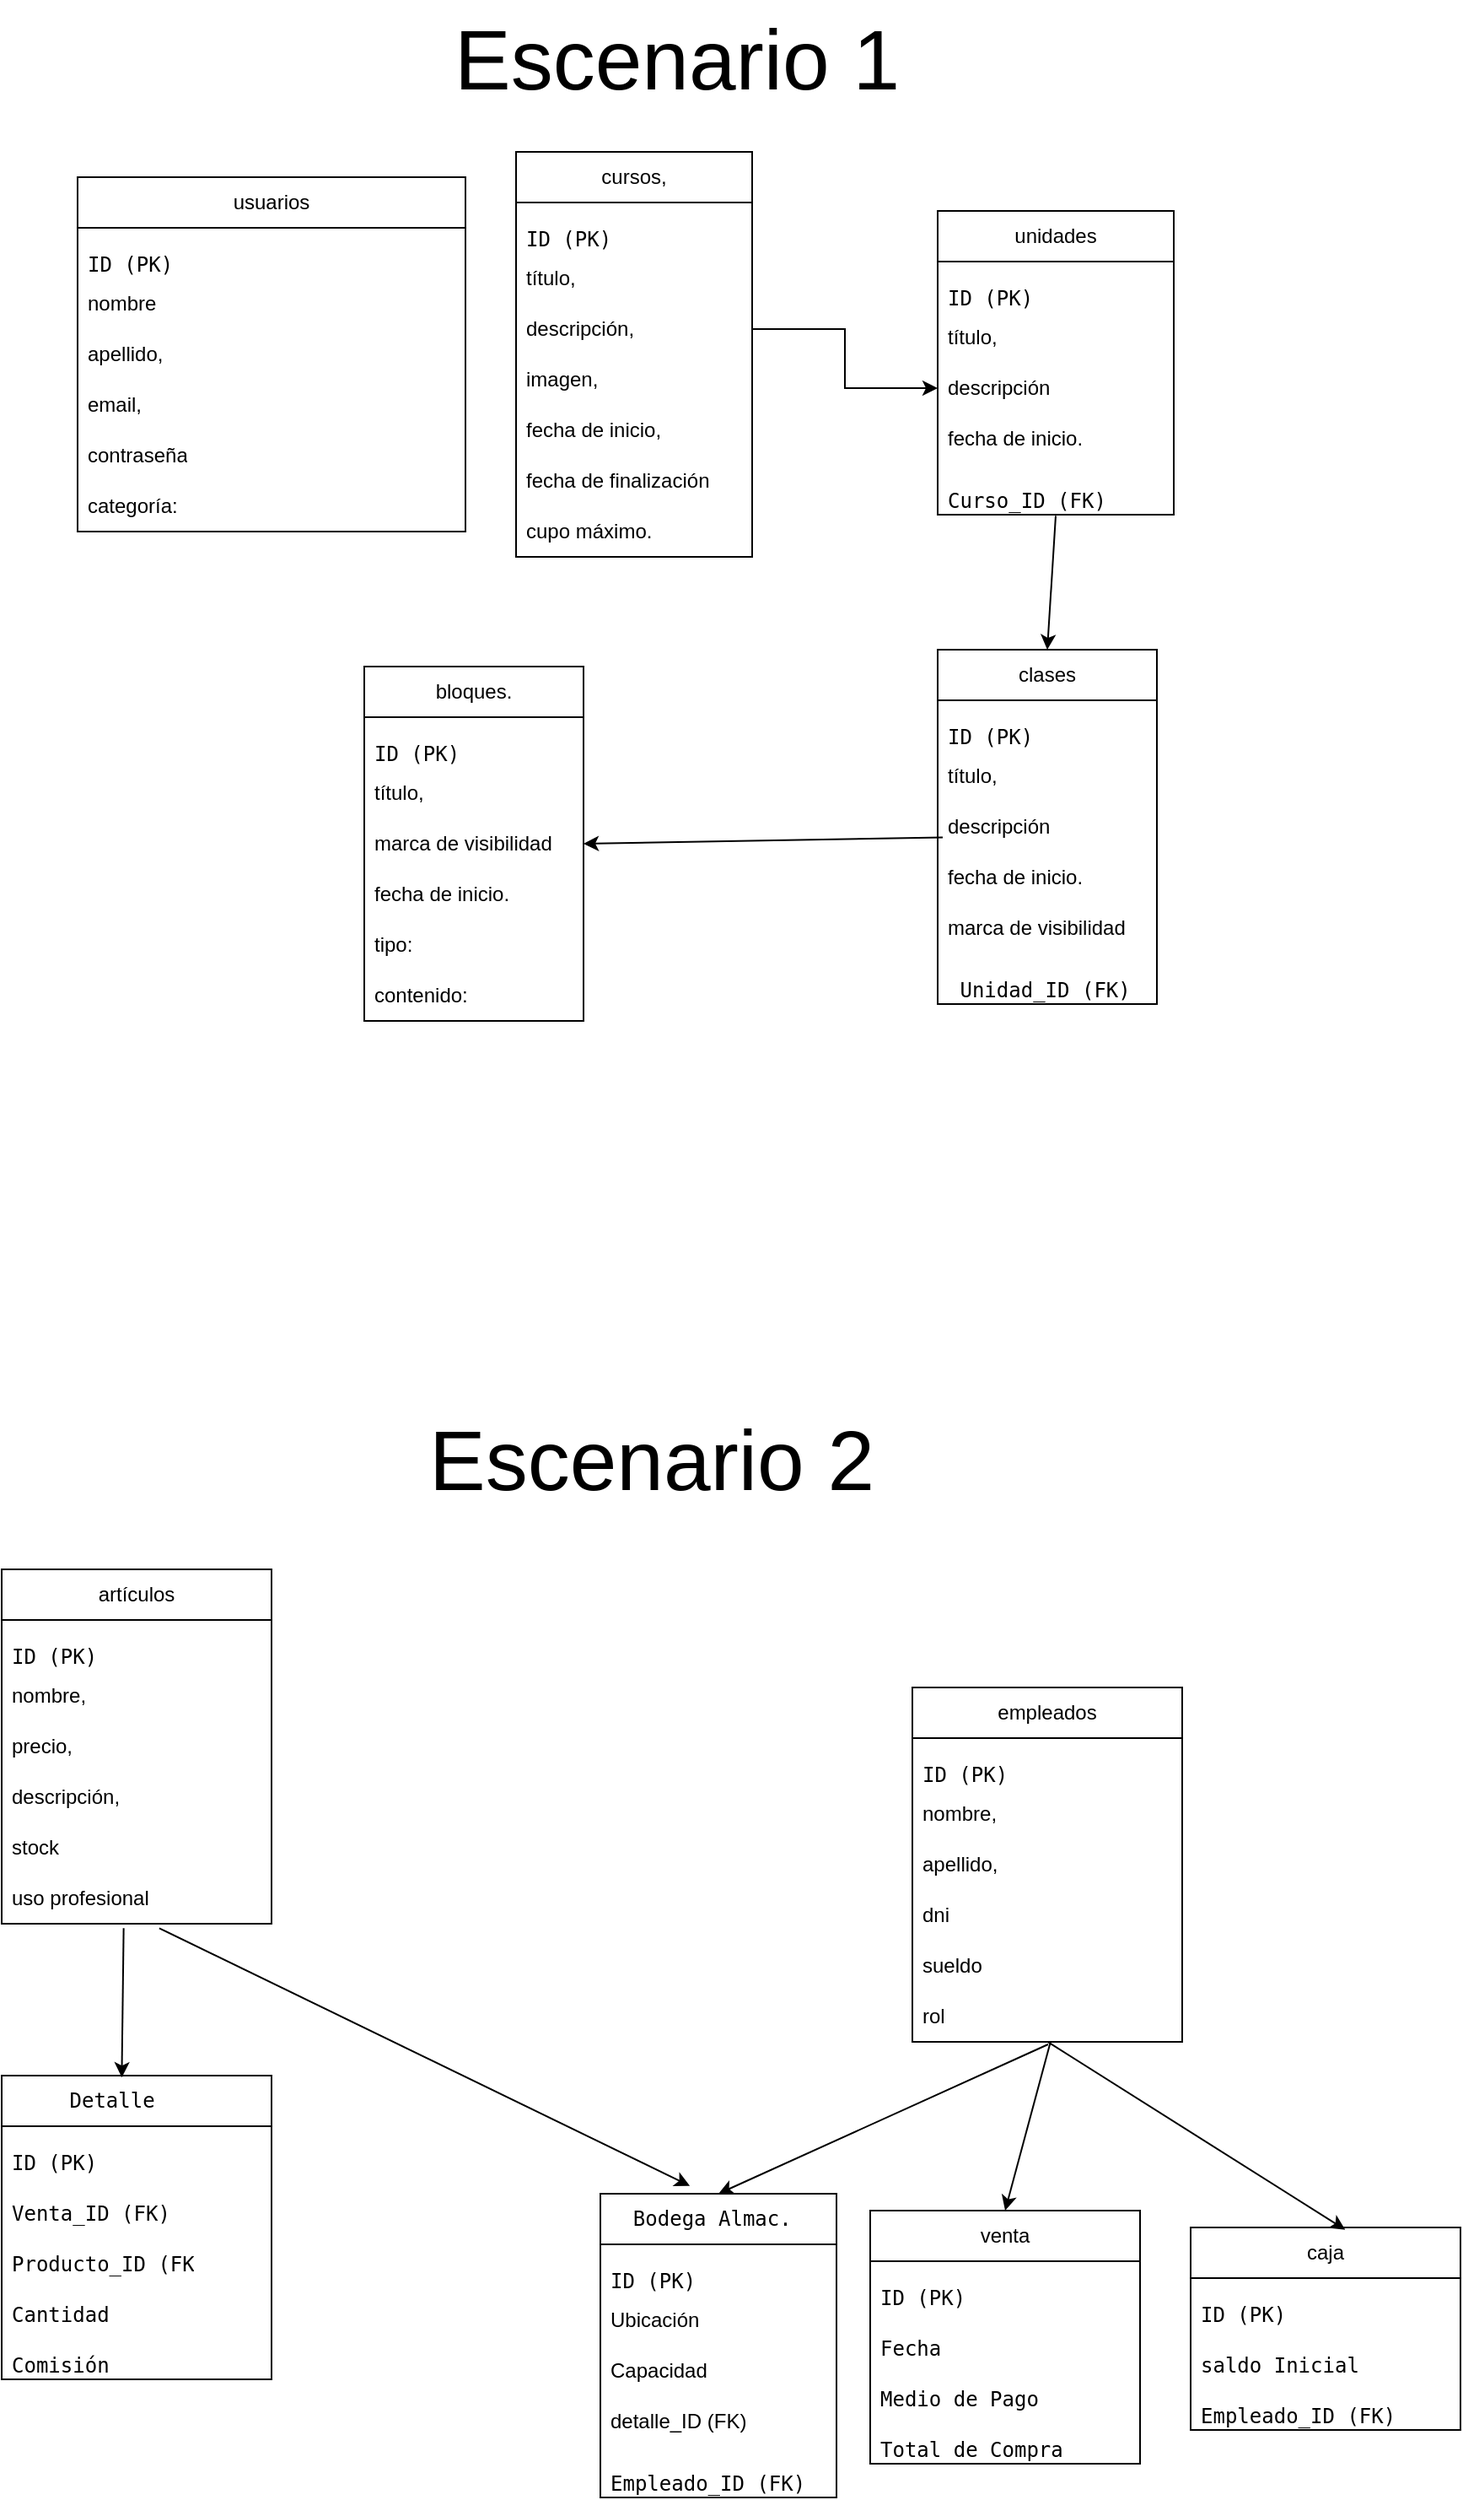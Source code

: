 <mxfile version="21.8.1" type="device">
  <diagram name="Página-1" id="BUARG_sNkK2dep9J8KPj">
    <mxGraphModel dx="1509" dy="880" grid="1" gridSize="10" guides="1" tooltips="1" connect="1" arrows="1" fold="1" page="1" pageScale="1" pageWidth="850" pageHeight="1100" math="0" shadow="0">
      <root>
        <mxCell id="0" />
        <mxCell id="1" parent="0" />
        <mxCell id="bm2j1SgneI6Q3gghWbZo-11" value="usuarios" style="swimlane;fontStyle=0;childLayout=stackLayout;horizontal=1;startSize=30;horizontalStack=0;resizeParent=1;resizeParentMax=0;resizeLast=0;collapsible=1;marginBottom=0;whiteSpace=wrap;html=1;" parent="1" vertex="1">
          <mxGeometry x="90" y="435" width="230" height="210" as="geometry" />
        </mxCell>
        <mxCell id="bm2j1SgneI6Q3gghWbZo-34" value="&lt;pre&gt;&lt;code class=&quot;!whitespace-pre hljs language-lua&quot;&gt;ID (PK) &lt;/code&gt;&lt;/pre&gt;" style="text;strokeColor=none;fillColor=none;align=left;verticalAlign=middle;spacingLeft=4;spacingRight=4;overflow=hidden;points=[[0,0.5],[1,0.5]];portConstraint=eastwest;rotatable=0;whiteSpace=wrap;html=1;" parent="bm2j1SgneI6Q3gghWbZo-11" vertex="1">
          <mxGeometry y="30" width="230" height="30" as="geometry" />
        </mxCell>
        <mxCell id="bm2j1SgneI6Q3gghWbZo-12" value="nombre" style="text;strokeColor=none;fillColor=none;align=left;verticalAlign=middle;spacingLeft=4;spacingRight=4;overflow=hidden;points=[[0,0.5],[1,0.5]];portConstraint=eastwest;rotatable=0;whiteSpace=wrap;html=1;" parent="bm2j1SgneI6Q3gghWbZo-11" vertex="1">
          <mxGeometry y="60" width="230" height="30" as="geometry" />
        </mxCell>
        <mxCell id="bm2j1SgneI6Q3gghWbZo-13" value="apellido," style="text;strokeColor=none;fillColor=none;align=left;verticalAlign=middle;spacingLeft=4;spacingRight=4;overflow=hidden;points=[[0,0.5],[1,0.5]];portConstraint=eastwest;rotatable=0;whiteSpace=wrap;html=1;" parent="bm2j1SgneI6Q3gghWbZo-11" vertex="1">
          <mxGeometry y="90" width="230" height="30" as="geometry" />
        </mxCell>
        <mxCell id="bm2j1SgneI6Q3gghWbZo-14" value="email," style="text;strokeColor=none;fillColor=none;align=left;verticalAlign=middle;spacingLeft=4;spacingRight=4;overflow=hidden;points=[[0,0.5],[1,0.5]];portConstraint=eastwest;rotatable=0;whiteSpace=wrap;html=1;" parent="bm2j1SgneI6Q3gghWbZo-11" vertex="1">
          <mxGeometry y="120" width="230" height="30" as="geometry" />
        </mxCell>
        <mxCell id="bm2j1SgneI6Q3gghWbZo-19" value="contraseña" style="text;strokeColor=none;fillColor=none;align=left;verticalAlign=middle;spacingLeft=4;spacingRight=4;overflow=hidden;points=[[0,0.5],[1,0.5]];portConstraint=eastwest;rotatable=0;whiteSpace=wrap;html=1;" parent="bm2j1SgneI6Q3gghWbZo-11" vertex="1">
          <mxGeometry y="150" width="230" height="30" as="geometry" />
        </mxCell>
        <mxCell id="bm2j1SgneI6Q3gghWbZo-20" value="categoría:" style="text;strokeColor=none;fillColor=none;align=left;verticalAlign=middle;spacingLeft=4;spacingRight=4;overflow=hidden;points=[[0,0.5],[1,0.5]];portConstraint=eastwest;rotatable=0;whiteSpace=wrap;html=1;" parent="bm2j1SgneI6Q3gghWbZo-11" vertex="1">
          <mxGeometry y="180" width="230" height="30" as="geometry" />
        </mxCell>
        <mxCell id="bm2j1SgneI6Q3gghWbZo-22" value="cursos," style="swimlane;fontStyle=0;childLayout=stackLayout;horizontal=1;startSize=30;horizontalStack=0;resizeParent=1;resizeParentMax=0;resizeLast=0;collapsible=1;marginBottom=0;whiteSpace=wrap;html=1;" parent="1" vertex="1">
          <mxGeometry x="350" y="420" width="140" height="240" as="geometry" />
        </mxCell>
        <mxCell id="bm2j1SgneI6Q3gghWbZo-35" value="&lt;pre&gt;&lt;code class=&quot;!whitespace-pre hljs language-lua&quot;&gt;ID (PK) &lt;/code&gt;&lt;/pre&gt;" style="text;strokeColor=none;fillColor=none;align=left;verticalAlign=middle;spacingLeft=4;spacingRight=4;overflow=hidden;points=[[0,0.5],[1,0.5]];portConstraint=eastwest;rotatable=0;whiteSpace=wrap;html=1;" parent="bm2j1SgneI6Q3gghWbZo-22" vertex="1">
          <mxGeometry y="30" width="140" height="30" as="geometry" />
        </mxCell>
        <mxCell id="bm2j1SgneI6Q3gghWbZo-23" value="título," style="text;strokeColor=none;fillColor=none;align=left;verticalAlign=middle;spacingLeft=4;spacingRight=4;overflow=hidden;points=[[0,0.5],[1,0.5]];portConstraint=eastwest;rotatable=0;whiteSpace=wrap;html=1;" parent="bm2j1SgneI6Q3gghWbZo-22" vertex="1">
          <mxGeometry y="60" width="140" height="30" as="geometry" />
        </mxCell>
        <mxCell id="bm2j1SgneI6Q3gghWbZo-24" value="descripción," style="text;strokeColor=none;fillColor=none;align=left;verticalAlign=middle;spacingLeft=4;spacingRight=4;overflow=hidden;points=[[0,0.5],[1,0.5]];portConstraint=eastwest;rotatable=0;whiteSpace=wrap;html=1;" parent="bm2j1SgneI6Q3gghWbZo-22" vertex="1">
          <mxGeometry y="90" width="140" height="30" as="geometry" />
        </mxCell>
        <mxCell id="bm2j1SgneI6Q3gghWbZo-25" value="imagen," style="text;strokeColor=none;fillColor=none;align=left;verticalAlign=middle;spacingLeft=4;spacingRight=4;overflow=hidden;points=[[0,0.5],[1,0.5]];portConstraint=eastwest;rotatable=0;whiteSpace=wrap;html=1;" parent="bm2j1SgneI6Q3gghWbZo-22" vertex="1">
          <mxGeometry y="120" width="140" height="30" as="geometry" />
        </mxCell>
        <mxCell id="bm2j1SgneI6Q3gghWbZo-30" value="fecha de inicio," style="text;strokeColor=none;fillColor=none;align=left;verticalAlign=middle;spacingLeft=4;spacingRight=4;overflow=hidden;points=[[0,0.5],[1,0.5]];portConstraint=eastwest;rotatable=0;whiteSpace=wrap;html=1;" parent="bm2j1SgneI6Q3gghWbZo-22" vertex="1">
          <mxGeometry y="150" width="140" height="30" as="geometry" />
        </mxCell>
        <mxCell id="bm2j1SgneI6Q3gghWbZo-31" value="fecha de finalización" style="text;strokeColor=none;fillColor=none;align=left;verticalAlign=middle;spacingLeft=4;spacingRight=4;overflow=hidden;points=[[0,0.5],[1,0.5]];portConstraint=eastwest;rotatable=0;whiteSpace=wrap;html=1;" parent="bm2j1SgneI6Q3gghWbZo-22" vertex="1">
          <mxGeometry y="180" width="140" height="30" as="geometry" />
        </mxCell>
        <mxCell id="bm2j1SgneI6Q3gghWbZo-32" value="cupo máximo." style="text;strokeColor=none;fillColor=none;align=left;verticalAlign=middle;spacingLeft=4;spacingRight=4;overflow=hidden;points=[[0,0.5],[1,0.5]];portConstraint=eastwest;rotatable=0;whiteSpace=wrap;html=1;" parent="bm2j1SgneI6Q3gghWbZo-22" vertex="1">
          <mxGeometry y="210" width="140" height="30" as="geometry" />
        </mxCell>
        <mxCell id="bm2j1SgneI6Q3gghWbZo-26" value="unidades" style="swimlane;fontStyle=0;childLayout=stackLayout;horizontal=1;startSize=30;horizontalStack=0;resizeParent=1;resizeParentMax=0;resizeLast=0;collapsible=1;marginBottom=0;whiteSpace=wrap;html=1;" parent="1" vertex="1">
          <mxGeometry x="600" y="455" width="140" height="180" as="geometry" />
        </mxCell>
        <mxCell id="bm2j1SgneI6Q3gghWbZo-36" value="&lt;pre&gt;&lt;code class=&quot;!whitespace-pre hljs language-lua&quot;&gt;ID (PK) &lt;/code&gt;&lt;/pre&gt;" style="text;strokeColor=none;fillColor=none;align=left;verticalAlign=middle;spacingLeft=4;spacingRight=4;overflow=hidden;points=[[0,0.5],[1,0.5]];portConstraint=eastwest;rotatable=0;whiteSpace=wrap;html=1;" parent="bm2j1SgneI6Q3gghWbZo-26" vertex="1">
          <mxGeometry y="30" width="140" height="30" as="geometry" />
        </mxCell>
        <mxCell id="bm2j1SgneI6Q3gghWbZo-27" value="título," style="text;strokeColor=none;fillColor=none;align=left;verticalAlign=middle;spacingLeft=4;spacingRight=4;overflow=hidden;points=[[0,0.5],[1,0.5]];portConstraint=eastwest;rotatable=0;whiteSpace=wrap;html=1;" parent="bm2j1SgneI6Q3gghWbZo-26" vertex="1">
          <mxGeometry y="60" width="140" height="30" as="geometry" />
        </mxCell>
        <mxCell id="bm2j1SgneI6Q3gghWbZo-28" value="descripción" style="text;strokeColor=none;fillColor=none;align=left;verticalAlign=middle;spacingLeft=4;spacingRight=4;overflow=hidden;points=[[0,0.5],[1,0.5]];portConstraint=eastwest;rotatable=0;whiteSpace=wrap;html=1;" parent="bm2j1SgneI6Q3gghWbZo-26" vertex="1">
          <mxGeometry y="90" width="140" height="30" as="geometry" />
        </mxCell>
        <mxCell id="bm2j1SgneI6Q3gghWbZo-29" value="fecha de inicio." style="text;strokeColor=none;fillColor=none;align=left;verticalAlign=middle;spacingLeft=4;spacingRight=4;overflow=hidden;points=[[0,0.5],[1,0.5]];portConstraint=eastwest;rotatable=0;whiteSpace=wrap;html=1;" parent="bm2j1SgneI6Q3gghWbZo-26" vertex="1">
          <mxGeometry y="120" width="140" height="30" as="geometry" />
        </mxCell>
        <mxCell id="bm2j1SgneI6Q3gghWbZo-38" value="&lt;pre&gt;&lt;code class=&quot;!whitespace-pre hljs language-lua&quot;&gt;Curso_ID (FK)&lt;/code&gt;&lt;/pre&gt;" style="text;strokeColor=none;fillColor=none;align=left;verticalAlign=middle;spacingLeft=4;spacingRight=4;overflow=hidden;points=[[0,0.5],[1,0.5]];portConstraint=eastwest;rotatable=0;whiteSpace=wrap;html=1;" parent="bm2j1SgneI6Q3gghWbZo-26" vertex="1">
          <mxGeometry y="150" width="140" height="30" as="geometry" />
        </mxCell>
        <mxCell id="maH8ctVd2Bxh7BeJZGm4-1" style="edgeStyle=orthogonalEdgeStyle;rounded=0;orthogonalLoop=1;jettySize=auto;html=1;exitX=1;exitY=0.5;exitDx=0;exitDy=0;entryX=0;entryY=0.5;entryDx=0;entryDy=0;" edge="1" parent="1" source="bm2j1SgneI6Q3gghWbZo-24" target="bm2j1SgneI6Q3gghWbZo-28">
          <mxGeometry relative="1" as="geometry" />
        </mxCell>
        <mxCell id="maH8ctVd2Bxh7BeJZGm4-2" value="clases" style="swimlane;fontStyle=0;childLayout=stackLayout;horizontal=1;startSize=30;horizontalStack=0;resizeParent=1;resizeParentMax=0;resizeLast=0;collapsible=1;marginBottom=0;whiteSpace=wrap;html=1;" vertex="1" parent="1">
          <mxGeometry x="600" y="715" width="130" height="210" as="geometry" />
        </mxCell>
        <mxCell id="maH8ctVd2Bxh7BeJZGm4-3" value="&lt;pre&gt;&lt;code class=&quot;!whitespace-pre hljs language-lua&quot;&gt;ID (PK) &lt;/code&gt;&lt;/pre&gt;" style="text;strokeColor=none;fillColor=none;align=left;verticalAlign=middle;spacingLeft=4;spacingRight=4;overflow=hidden;points=[[0,0.5],[1,0.5]];portConstraint=eastwest;rotatable=0;whiteSpace=wrap;html=1;" vertex="1" parent="maH8ctVd2Bxh7BeJZGm4-2">
          <mxGeometry y="30" width="130" height="30" as="geometry" />
        </mxCell>
        <mxCell id="maH8ctVd2Bxh7BeJZGm4-4" value="título," style="text;strokeColor=none;fillColor=none;align=left;verticalAlign=middle;spacingLeft=4;spacingRight=4;overflow=hidden;points=[[0,0.5],[1,0.5]];portConstraint=eastwest;rotatable=0;whiteSpace=wrap;html=1;" vertex="1" parent="maH8ctVd2Bxh7BeJZGm4-2">
          <mxGeometry y="60" width="130" height="30" as="geometry" />
        </mxCell>
        <mxCell id="maH8ctVd2Bxh7BeJZGm4-5" value="descripción" style="text;strokeColor=none;fillColor=none;align=left;verticalAlign=middle;spacingLeft=4;spacingRight=4;overflow=hidden;points=[[0,0.5],[1,0.5]];portConstraint=eastwest;rotatable=0;whiteSpace=wrap;html=1;" vertex="1" parent="maH8ctVd2Bxh7BeJZGm4-2">
          <mxGeometry y="90" width="130" height="30" as="geometry" />
        </mxCell>
        <mxCell id="maH8ctVd2Bxh7BeJZGm4-6" value="fecha de inicio." style="text;strokeColor=none;fillColor=none;align=left;verticalAlign=middle;spacingLeft=4;spacingRight=4;overflow=hidden;points=[[0,0.5],[1,0.5]];portConstraint=eastwest;rotatable=0;whiteSpace=wrap;html=1;" vertex="1" parent="maH8ctVd2Bxh7BeJZGm4-2">
          <mxGeometry y="120" width="130" height="30" as="geometry" />
        </mxCell>
        <mxCell id="maH8ctVd2Bxh7BeJZGm4-7" value="marca de visibilidad" style="text;strokeColor=none;fillColor=none;align=left;verticalAlign=middle;spacingLeft=4;spacingRight=4;overflow=hidden;points=[[0,0.5],[1,0.5]];portConstraint=eastwest;rotatable=0;whiteSpace=wrap;html=1;" vertex="1" parent="maH8ctVd2Bxh7BeJZGm4-2">
          <mxGeometry y="150" width="130" height="30" as="geometry" />
        </mxCell>
        <mxCell id="maH8ctVd2Bxh7BeJZGm4-17" value="&lt;pre&gt;&lt;code class=&quot;!whitespace-pre hljs language-lua&quot;&gt; Unidad_ID (FK)&lt;/code&gt;&lt;/pre&gt;" style="text;strokeColor=none;fillColor=none;align=left;verticalAlign=middle;spacingLeft=4;spacingRight=4;overflow=hidden;points=[[0,0.5],[1,0.5]];portConstraint=eastwest;rotatable=0;whiteSpace=wrap;html=1;" vertex="1" parent="maH8ctVd2Bxh7BeJZGm4-2">
          <mxGeometry y="180" width="130" height="30" as="geometry" />
        </mxCell>
        <mxCell id="maH8ctVd2Bxh7BeJZGm4-8" value="bloques." style="swimlane;fontStyle=0;childLayout=stackLayout;horizontal=1;startSize=30;horizontalStack=0;resizeParent=1;resizeParentMax=0;resizeLast=0;collapsible=1;marginBottom=0;whiteSpace=wrap;html=1;" vertex="1" parent="1">
          <mxGeometry x="260" y="725" width="130" height="210" as="geometry" />
        </mxCell>
        <mxCell id="maH8ctVd2Bxh7BeJZGm4-9" value="&lt;pre&gt;&lt;code class=&quot;!whitespace-pre hljs language-lua&quot;&gt;ID (PK) &lt;/code&gt;&lt;/pre&gt;" style="text;strokeColor=none;fillColor=none;align=left;verticalAlign=middle;spacingLeft=4;spacingRight=4;overflow=hidden;points=[[0,0.5],[1,0.5]];portConstraint=eastwest;rotatable=0;whiteSpace=wrap;html=1;" vertex="1" parent="maH8ctVd2Bxh7BeJZGm4-8">
          <mxGeometry y="30" width="130" height="30" as="geometry" />
        </mxCell>
        <mxCell id="maH8ctVd2Bxh7BeJZGm4-10" value="título," style="text;strokeColor=none;fillColor=none;align=left;verticalAlign=middle;spacingLeft=4;spacingRight=4;overflow=hidden;points=[[0,0.5],[1,0.5]];portConstraint=eastwest;rotatable=0;whiteSpace=wrap;html=1;" vertex="1" parent="maH8ctVd2Bxh7BeJZGm4-8">
          <mxGeometry y="60" width="130" height="30" as="geometry" />
        </mxCell>
        <mxCell id="maH8ctVd2Bxh7BeJZGm4-11" value="marca de visibilidad" style="text;strokeColor=none;fillColor=none;align=left;verticalAlign=middle;spacingLeft=4;spacingRight=4;overflow=hidden;points=[[0,0.5],[1,0.5]];portConstraint=eastwest;rotatable=0;whiteSpace=wrap;html=1;" vertex="1" parent="maH8ctVd2Bxh7BeJZGm4-8">
          <mxGeometry y="90" width="130" height="30" as="geometry" />
        </mxCell>
        <mxCell id="maH8ctVd2Bxh7BeJZGm4-12" value="fecha de inicio." style="text;strokeColor=none;fillColor=none;align=left;verticalAlign=middle;spacingLeft=4;spacingRight=4;overflow=hidden;points=[[0,0.5],[1,0.5]];portConstraint=eastwest;rotatable=0;whiteSpace=wrap;html=1;" vertex="1" parent="maH8ctVd2Bxh7BeJZGm4-8">
          <mxGeometry y="120" width="130" height="30" as="geometry" />
        </mxCell>
        <mxCell id="maH8ctVd2Bxh7BeJZGm4-14" value="tipo:" style="text;strokeColor=none;fillColor=none;align=left;verticalAlign=middle;spacingLeft=4;spacingRight=4;overflow=hidden;points=[[0,0.5],[1,0.5]];portConstraint=eastwest;rotatable=0;whiteSpace=wrap;html=1;" vertex="1" parent="maH8ctVd2Bxh7BeJZGm4-8">
          <mxGeometry y="150" width="130" height="30" as="geometry" />
        </mxCell>
        <mxCell id="maH8ctVd2Bxh7BeJZGm4-13" value="contenido:" style="text;strokeColor=none;fillColor=none;align=left;verticalAlign=middle;spacingLeft=4;spacingRight=4;overflow=hidden;points=[[0,0.5],[1,0.5]];portConstraint=eastwest;rotatable=0;whiteSpace=wrap;html=1;" vertex="1" parent="maH8ctVd2Bxh7BeJZGm4-8">
          <mxGeometry y="180" width="130" height="30" as="geometry" />
        </mxCell>
        <mxCell id="maH8ctVd2Bxh7BeJZGm4-15" value="" style="endArrow=classic;html=1;rounded=0;exitX=0.5;exitY=1.022;exitDx=0;exitDy=0;exitPerimeter=0;entryX=0.5;entryY=0;entryDx=0;entryDy=0;" edge="1" parent="1" source="bm2j1SgneI6Q3gghWbZo-38" target="maH8ctVd2Bxh7BeJZGm4-2">
          <mxGeometry width="50" height="50" relative="1" as="geometry">
            <mxPoint x="500" y="1255" as="sourcePoint" />
            <mxPoint x="550" y="1205" as="targetPoint" />
          </mxGeometry>
        </mxCell>
        <mxCell id="maH8ctVd2Bxh7BeJZGm4-16" value="" style="endArrow=classic;html=1;rounded=0;exitX=0.023;exitY=0.709;exitDx=0;exitDy=0;entryX=1;entryY=0.5;entryDx=0;entryDy=0;exitPerimeter=0;" edge="1" parent="1" source="maH8ctVd2Bxh7BeJZGm4-5" target="maH8ctVd2Bxh7BeJZGm4-11">
          <mxGeometry width="50" height="50" relative="1" as="geometry">
            <mxPoint x="635.0" y="1325" as="sourcePoint" />
            <mxPoint x="645" y="1125" as="targetPoint" />
            <Array as="points" />
          </mxGeometry>
        </mxCell>
        <mxCell id="maH8ctVd2Bxh7BeJZGm4-18" value="&lt;font style=&quot;font-size: 50px;&quot;&gt;Escenario 1&lt;/font&gt;" style="text;html=1;align=center;verticalAlign=middle;resizable=0;points=[];autosize=1;strokeColor=none;fillColor=none;" vertex="1" parent="1">
          <mxGeometry x="300" y="330" width="290" height="70" as="geometry" />
        </mxCell>
        <mxCell id="maH8ctVd2Bxh7BeJZGm4-19" value="&lt;font style=&quot;font-size: 50px;&quot;&gt;Escenario 2&lt;br&gt;&lt;/font&gt;" style="text;html=1;align=center;verticalAlign=middle;resizable=0;points=[];autosize=1;strokeColor=none;fillColor=none;" vertex="1" parent="1">
          <mxGeometry x="285" y="1160" width="290" height="70" as="geometry" />
        </mxCell>
        <mxCell id="maH8ctVd2Bxh7BeJZGm4-20" value="artículos" style="swimlane;fontStyle=0;childLayout=stackLayout;horizontal=1;startSize=30;horizontalStack=0;resizeParent=1;resizeParentMax=0;resizeLast=0;collapsible=1;marginBottom=0;whiteSpace=wrap;html=1;" vertex="1" parent="1">
          <mxGeometry x="45" y="1260" width="160" height="210" as="geometry" />
        </mxCell>
        <mxCell id="maH8ctVd2Bxh7BeJZGm4-34" value="&lt;pre&gt;&lt;code class=&quot;!whitespace-pre hljs language-lua&quot;&gt;ID (PK) &lt;/code&gt;&lt;/pre&gt;" style="text;strokeColor=none;fillColor=none;align=left;verticalAlign=middle;spacingLeft=4;spacingRight=4;overflow=hidden;points=[[0,0.5],[1,0.5]];portConstraint=eastwest;rotatable=0;whiteSpace=wrap;html=1;" vertex="1" parent="maH8ctVd2Bxh7BeJZGm4-20">
          <mxGeometry y="30" width="160" height="30" as="geometry" />
        </mxCell>
        <mxCell id="maH8ctVd2Bxh7BeJZGm4-21" value="nombre," style="text;strokeColor=none;fillColor=none;align=left;verticalAlign=middle;spacingLeft=4;spacingRight=4;overflow=hidden;points=[[0,0.5],[1,0.5]];portConstraint=eastwest;rotatable=0;whiteSpace=wrap;html=1;" vertex="1" parent="maH8ctVd2Bxh7BeJZGm4-20">
          <mxGeometry y="60" width="160" height="30" as="geometry" />
        </mxCell>
        <mxCell id="maH8ctVd2Bxh7BeJZGm4-22" value="precio," style="text;strokeColor=none;fillColor=none;align=left;verticalAlign=middle;spacingLeft=4;spacingRight=4;overflow=hidden;points=[[0,0.5],[1,0.5]];portConstraint=eastwest;rotatable=0;whiteSpace=wrap;html=1;" vertex="1" parent="maH8ctVd2Bxh7BeJZGm4-20">
          <mxGeometry y="90" width="160" height="30" as="geometry" />
        </mxCell>
        <mxCell id="maH8ctVd2Bxh7BeJZGm4-23" value="descripción," style="text;strokeColor=none;fillColor=none;align=left;verticalAlign=middle;spacingLeft=4;spacingRight=4;overflow=hidden;points=[[0,0.5],[1,0.5]];portConstraint=eastwest;rotatable=0;whiteSpace=wrap;html=1;" vertex="1" parent="maH8ctVd2Bxh7BeJZGm4-20">
          <mxGeometry y="120" width="160" height="30" as="geometry" />
        </mxCell>
        <mxCell id="maH8ctVd2Bxh7BeJZGm4-24" value="stock" style="text;strokeColor=none;fillColor=none;align=left;verticalAlign=middle;spacingLeft=4;spacingRight=4;overflow=hidden;points=[[0,0.5],[1,0.5]];portConstraint=eastwest;rotatable=0;whiteSpace=wrap;html=1;" vertex="1" parent="maH8ctVd2Bxh7BeJZGm4-20">
          <mxGeometry y="150" width="160" height="30" as="geometry" />
        </mxCell>
        <mxCell id="maH8ctVd2Bxh7BeJZGm4-25" value="uso profesional" style="text;strokeColor=none;fillColor=none;align=left;verticalAlign=middle;spacingLeft=4;spacingRight=4;overflow=hidden;points=[[0,0.5],[1,0.5]];portConstraint=eastwest;rotatable=0;whiteSpace=wrap;html=1;" vertex="1" parent="maH8ctVd2Bxh7BeJZGm4-20">
          <mxGeometry y="180" width="160" height="30" as="geometry" />
        </mxCell>
        <mxCell id="maH8ctVd2Bxh7BeJZGm4-27" value="empleados" style="swimlane;fontStyle=0;childLayout=stackLayout;horizontal=1;startSize=30;horizontalStack=0;resizeParent=1;resizeParentMax=0;resizeLast=0;collapsible=1;marginBottom=0;whiteSpace=wrap;html=1;" vertex="1" parent="1">
          <mxGeometry x="585" y="1330" width="160" height="210" as="geometry" />
        </mxCell>
        <mxCell id="maH8ctVd2Bxh7BeJZGm4-33" value="&lt;pre&gt;&lt;code class=&quot;!whitespace-pre hljs language-lua&quot;&gt;ID (PK) &lt;/code&gt;&lt;/pre&gt;" style="text;strokeColor=none;fillColor=none;align=left;verticalAlign=middle;spacingLeft=4;spacingRight=4;overflow=hidden;points=[[0,0.5],[1,0.5]];portConstraint=eastwest;rotatable=0;whiteSpace=wrap;html=1;" vertex="1" parent="maH8ctVd2Bxh7BeJZGm4-27">
          <mxGeometry y="30" width="160" height="30" as="geometry" />
        </mxCell>
        <mxCell id="maH8ctVd2Bxh7BeJZGm4-28" value="nombre," style="text;strokeColor=none;fillColor=none;align=left;verticalAlign=middle;spacingLeft=4;spacingRight=4;overflow=hidden;points=[[0,0.5],[1,0.5]];portConstraint=eastwest;rotatable=0;whiteSpace=wrap;html=1;" vertex="1" parent="maH8ctVd2Bxh7BeJZGm4-27">
          <mxGeometry y="60" width="160" height="30" as="geometry" />
        </mxCell>
        <mxCell id="maH8ctVd2Bxh7BeJZGm4-29" value="apellido," style="text;strokeColor=none;fillColor=none;align=left;verticalAlign=middle;spacingLeft=4;spacingRight=4;overflow=hidden;points=[[0,0.5],[1,0.5]];portConstraint=eastwest;rotatable=0;whiteSpace=wrap;html=1;" vertex="1" parent="maH8ctVd2Bxh7BeJZGm4-27">
          <mxGeometry y="90" width="160" height="30" as="geometry" />
        </mxCell>
        <mxCell id="maH8ctVd2Bxh7BeJZGm4-30" value="dni" style="text;strokeColor=none;fillColor=none;align=left;verticalAlign=middle;spacingLeft=4;spacingRight=4;overflow=hidden;points=[[0,0.5],[1,0.5]];portConstraint=eastwest;rotatable=0;whiteSpace=wrap;html=1;" vertex="1" parent="maH8ctVd2Bxh7BeJZGm4-27">
          <mxGeometry y="120" width="160" height="30" as="geometry" />
        </mxCell>
        <mxCell id="maH8ctVd2Bxh7BeJZGm4-31" value="sueldo" style="text;strokeColor=none;fillColor=none;align=left;verticalAlign=middle;spacingLeft=4;spacingRight=4;overflow=hidden;points=[[0,0.5],[1,0.5]];portConstraint=eastwest;rotatable=0;whiteSpace=wrap;html=1;" vertex="1" parent="maH8ctVd2Bxh7BeJZGm4-27">
          <mxGeometry y="150" width="160" height="30" as="geometry" />
        </mxCell>
        <mxCell id="maH8ctVd2Bxh7BeJZGm4-32" value="rol" style="text;strokeColor=none;fillColor=none;align=left;verticalAlign=middle;spacingLeft=4;spacingRight=4;overflow=hidden;points=[[0,0.5],[1,0.5]];portConstraint=eastwest;rotatable=0;whiteSpace=wrap;html=1;" vertex="1" parent="maH8ctVd2Bxh7BeJZGm4-27">
          <mxGeometry y="180" width="160" height="30" as="geometry" />
        </mxCell>
        <mxCell id="maH8ctVd2Bxh7BeJZGm4-35" value="caja" style="swimlane;fontStyle=0;childLayout=stackLayout;horizontal=1;startSize=30;horizontalStack=0;resizeParent=1;resizeParentMax=0;resizeLast=0;collapsible=1;marginBottom=0;whiteSpace=wrap;html=1;" vertex="1" parent="1">
          <mxGeometry x="750" y="1650" width="160" height="120" as="geometry" />
        </mxCell>
        <mxCell id="maH8ctVd2Bxh7BeJZGm4-36" value="&lt;pre&gt;&lt;code class=&quot;!whitespace-pre hljs language-lua&quot;&gt;ID (PK) &lt;/code&gt;&lt;/pre&gt;" style="text;strokeColor=none;fillColor=none;align=left;verticalAlign=middle;spacingLeft=4;spacingRight=4;overflow=hidden;points=[[0,0.5],[1,0.5]];portConstraint=eastwest;rotatable=0;whiteSpace=wrap;html=1;" vertex="1" parent="maH8ctVd2Bxh7BeJZGm4-35">
          <mxGeometry y="30" width="160" height="30" as="geometry" />
        </mxCell>
        <mxCell id="maH8ctVd2Bxh7BeJZGm4-37" value="&lt;pre&gt;&lt;code class=&quot;!whitespace-pre hljs language-lua&quot;&gt;saldo Inicial&lt;/code&gt;&lt;/pre&gt;" style="text;strokeColor=none;fillColor=none;align=left;verticalAlign=middle;spacingLeft=4;spacingRight=4;overflow=hidden;points=[[0,0.5],[1,0.5]];portConstraint=eastwest;rotatable=0;whiteSpace=wrap;html=1;" vertex="1" parent="maH8ctVd2Bxh7BeJZGm4-35">
          <mxGeometry y="60" width="160" height="30" as="geometry" />
        </mxCell>
        <mxCell id="maH8ctVd2Bxh7BeJZGm4-38" value="&lt;pre&gt;&lt;code class=&quot;!whitespace-pre hljs language-lua&quot;&gt;Empleado_ID (FK)&lt;/code&gt;&lt;/pre&gt;" style="text;strokeColor=none;fillColor=none;align=left;verticalAlign=middle;spacingLeft=4;spacingRight=4;overflow=hidden;points=[[0,0.5],[1,0.5]];portConstraint=eastwest;rotatable=0;whiteSpace=wrap;html=1;" vertex="1" parent="maH8ctVd2Bxh7BeJZGm4-35">
          <mxGeometry y="90" width="160" height="30" as="geometry" />
        </mxCell>
        <mxCell id="maH8ctVd2Bxh7BeJZGm4-42" value="venta" style="swimlane;fontStyle=0;childLayout=stackLayout;horizontal=1;startSize=30;horizontalStack=0;resizeParent=1;resizeParentMax=0;resizeLast=0;collapsible=1;marginBottom=0;whiteSpace=wrap;html=1;" vertex="1" parent="1">
          <mxGeometry x="560" y="1640" width="160" height="150" as="geometry" />
        </mxCell>
        <mxCell id="maH8ctVd2Bxh7BeJZGm4-43" value="&lt;pre&gt;&lt;code class=&quot;!whitespace-pre hljs language-lua&quot;&gt;ID (PK) &lt;/code&gt;&lt;/pre&gt;" style="text;strokeColor=none;fillColor=none;align=left;verticalAlign=middle;spacingLeft=4;spacingRight=4;overflow=hidden;points=[[0,0.5],[1,0.5]];portConstraint=eastwest;rotatable=0;whiteSpace=wrap;html=1;" vertex="1" parent="maH8ctVd2Bxh7BeJZGm4-42">
          <mxGeometry y="30" width="160" height="30" as="geometry" />
        </mxCell>
        <mxCell id="maH8ctVd2Bxh7BeJZGm4-44" value="&lt;pre&gt;&lt;code class=&quot;!whitespace-pre hljs language-lua&quot;&gt;Fecha             &lt;/code&gt;&lt;/pre&gt;" style="text;strokeColor=none;fillColor=none;align=left;verticalAlign=middle;spacingLeft=4;spacingRight=4;overflow=hidden;points=[[0,0.5],[1,0.5]];portConstraint=eastwest;rotatable=0;whiteSpace=wrap;html=1;" vertex="1" parent="maH8ctVd2Bxh7BeJZGm4-42">
          <mxGeometry y="60" width="160" height="30" as="geometry" />
        </mxCell>
        <mxCell id="maH8ctVd2Bxh7BeJZGm4-45" value="&lt;pre&gt;&lt;code class=&quot;!whitespace-pre hljs language-lua&quot;&gt;Medio de Pago&lt;/code&gt;&lt;/pre&gt;" style="text;strokeColor=none;fillColor=none;align=left;verticalAlign=middle;spacingLeft=4;spacingRight=4;overflow=hidden;points=[[0,0.5],[1,0.5]];portConstraint=eastwest;rotatable=0;whiteSpace=wrap;html=1;" vertex="1" parent="maH8ctVd2Bxh7BeJZGm4-42">
          <mxGeometry y="90" width="160" height="30" as="geometry" />
        </mxCell>
        <mxCell id="maH8ctVd2Bxh7BeJZGm4-46" value="&lt;pre&gt;&lt;code class=&quot;!whitespace-pre hljs language-lua&quot;&gt;Total de Compra&lt;/code&gt;&lt;/pre&gt;" style="text;strokeColor=none;fillColor=none;align=left;verticalAlign=middle;spacingLeft=4;spacingRight=4;overflow=hidden;points=[[0,0.5],[1,0.5]];portConstraint=eastwest;rotatable=0;whiteSpace=wrap;html=1;" vertex="1" parent="maH8ctVd2Bxh7BeJZGm4-42">
          <mxGeometry y="120" width="160" height="30" as="geometry" />
        </mxCell>
        <mxCell id="maH8ctVd2Bxh7BeJZGm4-48" value="&lt;pre&gt;&lt;code class=&quot;!whitespace-pre hljs language-lua&quot;&gt;Detalle    &lt;/code&gt;&lt;/pre&gt;" style="swimlane;fontStyle=0;childLayout=stackLayout;horizontal=1;startSize=30;horizontalStack=0;resizeParent=1;resizeParentMax=0;resizeLast=0;collapsible=1;marginBottom=0;whiteSpace=wrap;html=1;" vertex="1" parent="1">
          <mxGeometry x="45" y="1560" width="160" height="180" as="geometry" />
        </mxCell>
        <mxCell id="maH8ctVd2Bxh7BeJZGm4-49" value="&lt;pre&gt;&lt;code class=&quot;!whitespace-pre hljs language-lua&quot;&gt;ID (PK) &lt;/code&gt;&lt;/pre&gt;" style="text;strokeColor=none;fillColor=none;align=left;verticalAlign=middle;spacingLeft=4;spacingRight=4;overflow=hidden;points=[[0,0.5],[1,0.5]];portConstraint=eastwest;rotatable=0;whiteSpace=wrap;html=1;" vertex="1" parent="maH8ctVd2Bxh7BeJZGm4-48">
          <mxGeometry y="30" width="160" height="30" as="geometry" />
        </mxCell>
        <mxCell id="maH8ctVd2Bxh7BeJZGm4-50" value="&lt;pre&gt;&lt;code class=&quot;!whitespace-pre hljs language-lua&quot;&gt;Venta_ID (FK)&lt;/code&gt;&lt;/pre&gt;" style="text;strokeColor=none;fillColor=none;align=left;verticalAlign=middle;spacingLeft=4;spacingRight=4;overflow=hidden;points=[[0,0.5],[1,0.5]];portConstraint=eastwest;rotatable=0;whiteSpace=wrap;html=1;" vertex="1" parent="maH8ctVd2Bxh7BeJZGm4-48">
          <mxGeometry y="60" width="160" height="30" as="geometry" />
        </mxCell>
        <mxCell id="maH8ctVd2Bxh7BeJZGm4-51" value="&lt;pre&gt;&lt;code class=&quot;!whitespace-pre hljs language-lua&quot;&gt;Producto_ID (FK&lt;/code&gt;&lt;/pre&gt;" style="text;strokeColor=none;fillColor=none;align=left;verticalAlign=middle;spacingLeft=4;spacingRight=4;overflow=hidden;points=[[0,0.5],[1,0.5]];portConstraint=eastwest;rotatable=0;whiteSpace=wrap;html=1;" vertex="1" parent="maH8ctVd2Bxh7BeJZGm4-48">
          <mxGeometry y="90" width="160" height="30" as="geometry" />
        </mxCell>
        <mxCell id="maH8ctVd2Bxh7BeJZGm4-52" value="&lt;pre&gt;&lt;code class=&quot;!whitespace-pre hljs language-lua&quot;&gt;Cantidad&lt;/code&gt;&lt;/pre&gt;" style="text;strokeColor=none;fillColor=none;align=left;verticalAlign=middle;spacingLeft=4;spacingRight=4;overflow=hidden;points=[[0,0.5],[1,0.5]];portConstraint=eastwest;rotatable=0;whiteSpace=wrap;html=1;" vertex="1" parent="maH8ctVd2Bxh7BeJZGm4-48">
          <mxGeometry y="120" width="160" height="30" as="geometry" />
        </mxCell>
        <mxCell id="maH8ctVd2Bxh7BeJZGm4-53" value="&lt;pre&gt;&lt;code class=&quot;!whitespace-pre hljs language-lua&quot;&gt;Comisión &lt;/code&gt;&lt;/pre&gt;" style="text;strokeColor=none;fillColor=none;align=left;verticalAlign=middle;spacingLeft=4;spacingRight=4;overflow=hidden;points=[[0,0.5],[1,0.5]];portConstraint=eastwest;rotatable=0;whiteSpace=wrap;html=1;" vertex="1" parent="maH8ctVd2Bxh7BeJZGm4-48">
          <mxGeometry y="150" width="160" height="30" as="geometry" />
        </mxCell>
        <mxCell id="maH8ctVd2Bxh7BeJZGm4-55" value="&lt;pre&gt;&lt;code class=&quot;!whitespace-pre hljs language-lua&quot;&gt;Bodega Almac. &lt;/code&gt;&lt;/pre&gt;" style="swimlane;fontStyle=0;childLayout=stackLayout;horizontal=1;startSize=30;horizontalStack=0;resizeParent=1;resizeParentMax=0;resizeLast=0;collapsible=1;marginBottom=0;whiteSpace=wrap;html=1;" vertex="1" parent="1">
          <mxGeometry x="400" y="1630" width="140" height="180" as="geometry" />
        </mxCell>
        <mxCell id="maH8ctVd2Bxh7BeJZGm4-56" value="&lt;pre&gt;&lt;code class=&quot;!whitespace-pre hljs language-lua&quot;&gt;ID (PK) &lt;/code&gt;&lt;/pre&gt;" style="text;strokeColor=none;fillColor=none;align=left;verticalAlign=middle;spacingLeft=4;spacingRight=4;overflow=hidden;points=[[0,0.5],[1,0.5]];portConstraint=eastwest;rotatable=0;whiteSpace=wrap;html=1;" vertex="1" parent="maH8ctVd2Bxh7BeJZGm4-55">
          <mxGeometry y="30" width="140" height="30" as="geometry" />
        </mxCell>
        <mxCell id="maH8ctVd2Bxh7BeJZGm4-60" value="Ubicación" style="text;strokeColor=none;fillColor=none;align=left;verticalAlign=middle;spacingLeft=4;spacingRight=4;overflow=hidden;points=[[0,0.5],[1,0.5]];portConstraint=eastwest;rotatable=0;whiteSpace=wrap;html=1;" vertex="1" parent="maH8ctVd2Bxh7BeJZGm4-55">
          <mxGeometry y="60" width="140" height="30" as="geometry" />
        </mxCell>
        <mxCell id="maH8ctVd2Bxh7BeJZGm4-62" value="Capacidad" style="text;strokeColor=none;fillColor=none;align=left;verticalAlign=middle;spacingLeft=4;spacingRight=4;overflow=hidden;points=[[0,0.5],[1,0.5]];portConstraint=eastwest;rotatable=0;whiteSpace=wrap;html=1;" vertex="1" parent="maH8ctVd2Bxh7BeJZGm4-55">
          <mxGeometry y="90" width="140" height="30" as="geometry" />
        </mxCell>
        <mxCell id="maH8ctVd2Bxh7BeJZGm4-66" value="detalle_ID (FK)" style="text;strokeColor=none;fillColor=none;align=left;verticalAlign=middle;spacingLeft=4;spacingRight=4;overflow=hidden;points=[[0,0.5],[1,0.5]];portConstraint=eastwest;rotatable=0;whiteSpace=wrap;html=1;" vertex="1" parent="maH8ctVd2Bxh7BeJZGm4-55">
          <mxGeometry y="120" width="140" height="30" as="geometry" />
        </mxCell>
        <mxCell id="maH8ctVd2Bxh7BeJZGm4-57" value="&lt;pre&gt;&lt;code class=&quot;!whitespace-pre hljs language-lua&quot;&gt;Empleado_ID (FK)&lt;br&gt;&lt;/code&gt;&lt;/pre&gt;" style="text;strokeColor=none;fillColor=none;align=left;verticalAlign=middle;spacingLeft=4;spacingRight=4;overflow=hidden;points=[[0,0.5],[1,0.5]];portConstraint=eastwest;rotatable=0;whiteSpace=wrap;html=1;" vertex="1" parent="maH8ctVd2Bxh7BeJZGm4-55">
          <mxGeometry y="150" width="140" height="30" as="geometry" />
        </mxCell>
        <mxCell id="maH8ctVd2Bxh7BeJZGm4-63" value="" style="endArrow=classic;html=1;rounded=0;entryX=0.5;entryY=0;entryDx=0;entryDy=0;exitX=0.503;exitY=1.05;exitDx=0;exitDy=0;exitPerimeter=0;" edge="1" parent="1" source="maH8ctVd2Bxh7BeJZGm4-32" target="maH8ctVd2Bxh7BeJZGm4-55">
          <mxGeometry width="50" height="50" relative="1" as="geometry">
            <mxPoint x="500" y="1600" as="sourcePoint" />
            <mxPoint x="550" y="1550" as="targetPoint" />
          </mxGeometry>
        </mxCell>
        <mxCell id="maH8ctVd2Bxh7BeJZGm4-64" value="" style="endArrow=classic;html=1;rounded=0;entryX=0.5;entryY=0;entryDx=0;entryDy=0;exitX=0.512;exitY=0.999;exitDx=0;exitDy=0;exitPerimeter=0;" edge="1" parent="1" source="maH8ctVd2Bxh7BeJZGm4-32" target="maH8ctVd2Bxh7BeJZGm4-42">
          <mxGeometry width="50" height="50" relative="1" as="geometry">
            <mxPoint x="657" y="1553" as="sourcePoint" />
            <mxPoint x="480" y="1640" as="targetPoint" />
          </mxGeometry>
        </mxCell>
        <mxCell id="maH8ctVd2Bxh7BeJZGm4-65" value="" style="endArrow=classic;html=1;rounded=0;entryX=0.573;entryY=0.011;entryDx=0;entryDy=0;exitX=0.501;exitY=0.999;exitDx=0;exitDy=0;exitPerimeter=0;entryPerimeter=0;" edge="1" parent="1" source="maH8ctVd2Bxh7BeJZGm4-32" target="maH8ctVd2Bxh7BeJZGm4-35">
          <mxGeometry width="50" height="50" relative="1" as="geometry">
            <mxPoint x="677" y="1550" as="sourcePoint" />
            <mxPoint x="650" y="1650" as="targetPoint" />
          </mxGeometry>
        </mxCell>
        <mxCell id="maH8ctVd2Bxh7BeJZGm4-67" value="" style="endArrow=classic;html=1;rounded=0;entryX=0.379;entryY=-0.026;entryDx=0;entryDy=0;exitX=0.584;exitY=1.088;exitDx=0;exitDy=0;exitPerimeter=0;entryPerimeter=0;" edge="1" parent="1" source="maH8ctVd2Bxh7BeJZGm4-25" target="maH8ctVd2Bxh7BeJZGm4-55">
          <mxGeometry width="50" height="50" relative="1" as="geometry">
            <mxPoint x="675" y="1552" as="sourcePoint" />
            <mxPoint x="480" y="1640" as="targetPoint" />
          </mxGeometry>
        </mxCell>
        <mxCell id="maH8ctVd2Bxh7BeJZGm4-68" value="" style="endArrow=classic;html=1;rounded=0;exitX=0.452;exitY=1.088;exitDx=0;exitDy=0;exitPerimeter=0;entryX=0.445;entryY=0.006;entryDx=0;entryDy=0;entryPerimeter=0;" edge="1" parent="1" source="maH8ctVd2Bxh7BeJZGm4-25" target="maH8ctVd2Bxh7BeJZGm4-48">
          <mxGeometry width="50" height="50" relative="1" as="geometry">
            <mxPoint x="80" y="1560" as="sourcePoint" />
            <mxPoint x="130" y="1510" as="targetPoint" />
          </mxGeometry>
        </mxCell>
      </root>
    </mxGraphModel>
  </diagram>
</mxfile>
